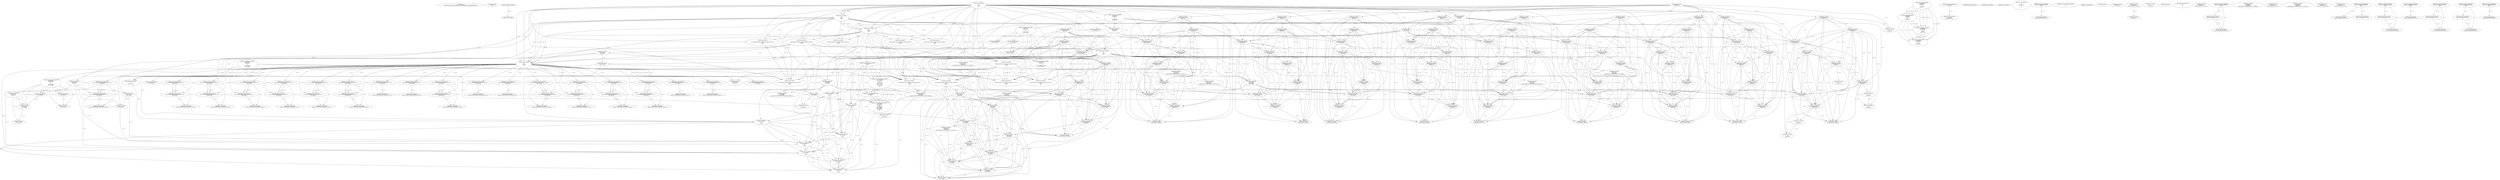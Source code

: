 // Global SCDG with merge call
digraph {
	0 [label="268454688.main
3043d078d341720e36747d96f3c116bc14a0818ad3e1b0abdf40bf84901a3827"]
	1 [label="268454699.Sleep
1000"]
	2 [label="268450908.GetProcessHeap
"]
	3 [label="268465424.VirtualAlloc
0
128
12288
4"]
	4 [label="268465190.RegOpenKeyExW
2147483650
268501000
0
131097
2147417172"]
	5 [label="268465489.wsprintfW
3221762048
268500964
0"]
	3 -> 5 [label="(0-->1)"]
	6 [label="268466183.VirtualAlloc
0
1024
12288
4"]
	3 -> 6 [label="(3-->3)"]
	3 -> 6 [label="(4-->4)"]
	7 [label="268466202.VirtualAlloc
0
3596
12288
4"]
	3 -> 7 [label="(3-->3)"]
	6 -> 7 [label="(3-->3)"]
	3 -> 7 [label="(4-->4)"]
	6 -> 7 [label="(4-->4)"]
	8 [label="268466212.GetWindowsDirectoryW
3221770240
256"]
	7 -> 8 [label="(0-->1)"]
	9 [label="268466270.GetVolumeInformationW
3221770240
3221770752
256
3221771776
3221771784
3221771780
3221771264
256"]
	7 -> 9 [label="(0-->1)"]
	8 -> 9 [label="(1-->1)"]
	8 -> 9 [label="(2-->3)"]
	8 -> 9 [label="(2-->8)"]
	10 [label="268465190.RegOpenKeyExW
2147483650
268501632
0
131097
2147417172"]
	4 -> 10 [label="(1-->1)"]
	4 -> 10 [label="(4-->4)"]
	4 -> 10 [label="(5-->5)"]
	11 [label="268466376.wsprintfW
3221766144
268501204
0"]
	6 -> 11 [label="(0-->1)"]
	12 [label="268466397.lstrcatW
3221766144
3221771788"]
	6 -> 12 [label="(0-->1)"]
	11 -> 12 [label="(1-->1)"]
	13 [label="268466409.GetModuleHandleW
268501752"]
	14 [label="268466416.GetProcAddress
270536744
RtlComputeCrc32"]
	13 -> 14 [label="(0-->1)"]
	15 [label="268466432.lstrlenW
3221766144"]
	6 -> 15 [label="(0-->1)"]
	11 -> 15 [label="(1-->1)"]
	12 -> 15 [label="(1-->1)"]
	16 [label="268466449.RtlComputeCrc32
"]
	17 [label="268466481.VirtualFree
3221770240
0
32768"]
	7 -> 17 [label="(0-->1)"]
	8 -> 17 [label="(1-->1)"]
	9 -> 17 [label="(1-->1)"]
	18 [label="268464882.lstrlenW
3221762048"]
	3 -> 18 [label="(0-->1)"]
	5 -> 18 [label="(1-->1)"]
	19 [label="268464893.lstrlenW
268497860"]
	20 [label="268453932.VirtualAlloc
0
retval_lstrlenW_32890_32_retval_lstrlenW_32893_32
12288
64"]
	3 -> 20 [label="(3-->3)"]
	6 -> 20 [label="(3-->3)"]
	7 -> 20 [label="(3-->3)"]
	21 [label="268453967.lstrcpyW
3221774336
268497976"]
	20 -> 21 [label="(0-->1)"]
	22 [label="268453974.lstrlenW
3221774336"]
	20 -> 22 [label="(0-->1)"]
	21 -> 22 [label="(1-->1)"]
	23 [label="268464425.lstrcatW
retval_lstrlenW_32918_32
268497860"]
	19 -> 23 [label="(1-->2)"]
	24 [label="268464433.lstrcatW
retval_lstrlenW_32918_32
268500944"]
	23 -> 24 [label="(1-->1)"]
	25 [label="268464439.lstrcatW
retval_lstrlenW_32918_32
3221762048"]
	23 -> 25 [label="(1-->1)"]
	24 -> 25 [label="(1-->1)"]
	3 -> 25 [label="(0-->2)"]
	5 -> 25 [label="(1-->2)"]
	18 -> 25 [label="(1-->2)"]
	26 [label="268464447.lstrcatW
retval_lstrlenW_32918_32
268500948"]
	23 -> 26 [label="(1-->1)"]
	24 -> 26 [label="(1-->1)"]
	25 -> 26 [label="(1-->1)"]
	27 [label="268464636.VirtualAlloc
0
66
12288
64"]
	3 -> 27 [label="(3-->3)"]
	6 -> 27 [label="(3-->3)"]
	7 -> 27 [label="(3-->3)"]
	20 -> 27 [label="(3-->3)"]
	20 -> 27 [label="(4-->4)"]
	28 [label="268464662.wsprintfW
3221778432
268500952
unconstrained_ret_RtlComputeCrc32_32877_32"]
	27 -> 28 [label="(0-->1)"]
	29 [label="268464692.lstrcatW
retval_lstrlenW_32918_32
268497764"]
	23 -> 29 [label="(1-->1)"]
	24 -> 29 [label="(1-->1)"]
	25 -> 29 [label="(1-->1)"]
	26 -> 29 [label="(1-->1)"]
	30 [label="268464700.lstrcatW
retval_lstrlenW_32918_32
268500944"]
	23 -> 30 [label="(1-->1)"]
	24 -> 30 [label="(1-->1)"]
	25 -> 30 [label="(1-->1)"]
	26 -> 30 [label="(1-->1)"]
	29 -> 30 [label="(1-->1)"]
	24 -> 30 [label="(2-->2)"]
	31 [label="268464706.lstrcatW
retval_lstrlenW_32918_32
3221778432"]
	23 -> 31 [label="(1-->1)"]
	24 -> 31 [label="(1-->1)"]
	25 -> 31 [label="(1-->1)"]
	26 -> 31 [label="(1-->1)"]
	29 -> 31 [label="(1-->1)"]
	30 -> 31 [label="(1-->1)"]
	27 -> 31 [label="(0-->2)"]
	28 -> 31 [label="(1-->2)"]
	32 [label="268464714.lstrcatW
retval_lstrlenW_32918_32
268500948"]
	23 -> 32 [label="(1-->1)"]
	24 -> 32 [label="(1-->1)"]
	25 -> 32 [label="(1-->1)"]
	26 -> 32 [label="(1-->1)"]
	29 -> 32 [label="(1-->1)"]
	30 -> 32 [label="(1-->1)"]
	31 -> 32 [label="(1-->1)"]
	26 -> 32 [label="(2-->2)"]
	33 [label="268464726.VirtualFree
3221778432
0
32768"]
	27 -> 33 [label="(0-->1)"]
	28 -> 33 [label="(1-->1)"]
	31 -> 33 [label="(2-->1)"]
	17 -> 33 [label="(3-->3)"]
	34 [label="268464767.lstrlenW
retval_lstrlenW_32918_32"]
	23 -> 34 [label="(1-->1)"]
	24 -> 34 [label="(1-->1)"]
	25 -> 34 [label="(1-->1)"]
	26 -> 34 [label="(1-->1)"]
	29 -> 34 [label="(1-->1)"]
	30 -> 34 [label="(1-->1)"]
	31 -> 34 [label="(1-->1)"]
	32 -> 34 [label="(1-->1)"]
	35 [label="268453998.CreateMutexW
0
0
3221774336"]
	20 -> 35 [label="(0-->3)"]
	21 -> 35 [label="(1-->3)"]
	22 -> 35 [label="(1-->3)"]
	36 [label="268454010.GetLastError
"]
	37 [label="268454017.GetLastError
"]
	38 [label="268454043.VirtualFree
3221774336
0
32768"]
	20 -> 38 [label="(0-->1)"]
	21 -> 38 [label="(1-->1)"]
	22 -> 38 [label="(1-->1)"]
	35 -> 38 [label="(3-->1)"]
	17 -> 38 [label="(3-->3)"]
	33 -> 38 [label="(3-->3)"]
	39 [label="268467629.VirtualFree
3221762048
0
32768"]
	3 -> 39 [label="(0-->1)"]
	5 -> 39 [label="(1-->1)"]
	18 -> 39 [label="(1-->1)"]
	25 -> 39 [label="(2-->1)"]
	17 -> 39 [label="(3-->3)"]
	33 -> 39 [label="(3-->3)"]
	38 -> 39 [label="(3-->3)"]
	40 [label="268467737.VirtualFree
3221766144
0
32768"]
	6 -> 40 [label="(0-->1)"]
	11 -> 40 [label="(1-->1)"]
	12 -> 40 [label="(1-->1)"]
	15 -> 40 [label="(1-->1)"]
	17 -> 40 [label="(3-->3)"]
	33 -> 40 [label="(3-->3)"]
	38 -> 40 [label="(3-->3)"]
	39 -> 40 [label="(3-->3)"]
	41 [label="268454737.CreateThread
0
0
268447024
0
0
0"]
	42 [label="268454761.WaitForSingleObject
retval_CreateThread_33276_32
5000"]
	43 [label="268454790.CloseHandle
retval_CreateThread_33276_32"]
	42 -> 43 [label="(1-->1)"]
	44 [label="268454450.CreateToolhelp32Snapshot
2
0"]
	45 [label="268454476.VirtualAlloc
0
556
12288
4"]
	3 -> 45 [label="(3-->3)"]
	6 -> 45 [label="(3-->3)"]
	7 -> 45 [label="(3-->3)"]
	20 -> 45 [label="(3-->3)"]
	27 -> 45 [label="(3-->3)"]
	3 -> 45 [label="(4-->4)"]
	6 -> 45 [label="(4-->4)"]
	7 -> 45 [label="(4-->4)"]
	46 [label="268454501.Process32FirstW
retval_CreateToolhelp32Snapshot_33361_32
3221782528"]
	45 -> 46 [label="(0-->2)"]
	47 [label="268454533.lstrcmpiW
"]
	2 -> 47 [label="(0-->0)"]
	48 [label="268454602.Process32NextW
retval_CreateToolhelp32Snapshot_33361_32
3221782528"]
	46 -> 48 [label="(1-->1)"]
	45 -> 48 [label="(0-->2)"]
	46 -> 48 [label="(2-->2)"]
	49 [label="268454627.VirtualFree
3221782528
0
32768"]
	45 -> 49 [label="(0-->1)"]
	46 -> 49 [label="(2-->1)"]
	48 -> 49 [label="(2-->1)"]
	17 -> 49 [label="(3-->3)"]
	33 -> 49 [label="(3-->3)"]
	38 -> 49 [label="(3-->3)"]
	39 -> 49 [label="(3-->3)"]
	40 -> 49 [label="(3-->3)"]
	50 [label="268454634.CloseHandle
retval_CreateToolhelp32Snapshot_33361_32"]
	46 -> 50 [label="(1-->1)"]
	48 -> 50 [label="(1-->1)"]
	51 [label="268465190.RegOpenKeyExW
2147483650
268501000
0
131097
2147417052"]
	4 -> 51 [label="(1-->1)"]
	10 -> 51 [label="(1-->1)"]
	4 -> 51 [label="(2-->2)"]
	4 -> 51 [label="(4-->4)"]
	10 -> 51 [label="(4-->4)"]
	52 [label="268465223.RegQueryValueExW
2147417376
268500984
0
0
3221786624
2147417068"]
	53 [label="268465254.GetLastError
"]
	54 [label="268465263.RegCloseKey
2147417376"]
	52 -> 54 [label="(1-->1)"]
	55 [label="268465489.wsprintfW
3221786624
268500964
0"]
	52 -> 55 [label="(5-->1)"]
	5 -> 55 [label="(2-->2)"]
	56 [label="268466212.GetWindowsDirectoryW
3221794816
256"]
	8 -> 56 [label="(2-->2)"]
	9 -> 56 [label="(3-->2)"]
	9 -> 56 [label="(8-->2)"]
	57 [label="268466270.GetVolumeInformationW
3221794816
3221795328
256
3221796352
3221796360
3221796356
3221795840
256"]
	56 -> 57 [label="(1-->1)"]
	8 -> 57 [label="(2-->3)"]
	9 -> 57 [label="(3-->3)"]
	9 -> 57 [label="(8-->3)"]
	56 -> 57 [label="(2-->3)"]
	8 -> 57 [label="(2-->8)"]
	9 -> 57 [label="(3-->8)"]
	9 -> 57 [label="(8-->8)"]
	56 -> 57 [label="(2-->8)"]
	58 [label="268465190.RegOpenKeyExW
2147483650
268501632
0
131097
2147417052"]
	4 -> 58 [label="(1-->1)"]
	10 -> 58 [label="(1-->1)"]
	51 -> 58 [label="(1-->1)"]
	10 -> 58 [label="(2-->2)"]
	4 -> 58 [label="(4-->4)"]
	10 -> 58 [label="(4-->4)"]
	51 -> 58 [label="(4-->4)"]
	51 -> 58 [label="(5-->5)"]
	59 [label="268465223.RegQueryValueExW
3221796364
268501592
0
0
3221796364
2147417068"]
	52 -> 59 [label="(6-->6)"]
	60 [label="268465263.RegCloseKey
3221796364"]
	59 -> 60 [label="(1-->1)"]
	59 -> 60 [label="(5-->1)"]
	61 [label="268466376.wsprintfW
3221790720
268501204
0"]
	11 -> 61 [label="(2-->2)"]
	62 [label="268466397.lstrcatW
3221790720
3221796364"]
	61 -> 62 [label="(1-->1)"]
	59 -> 62 [label="(1-->2)"]
	59 -> 62 [label="(5-->2)"]
	60 -> 62 [label="(1-->2)"]
	63 [label="268466432.lstrlenW
3221790720"]
	61 -> 63 [label="(1-->1)"]
	62 -> 63 [label="(1-->1)"]
	64 [label="268466481.VirtualFree
3221794816
0
32768"]
	56 -> 64 [label="(1-->1)"]
	57 -> 64 [label="(1-->1)"]
	17 -> 64 [label="(3-->3)"]
	33 -> 64 [label="(3-->3)"]
	38 -> 64 [label="(3-->3)"]
	39 -> 64 [label="(3-->3)"]
	40 -> 64 [label="(3-->3)"]
	49 -> 64 [label="(3-->3)"]
	65 [label="268464882.lstrlenW
3221786624"]
	52 -> 65 [label="(5-->1)"]
	55 -> 65 [label="(1-->1)"]
	66 [label="268452641.VirtualAlloc
0
retval_lstrlenW_40036_32_retval_lstrlenW_40040_32
12288
64"]
	3 -> 66 [label="(3-->3)"]
	6 -> 66 [label="(3-->3)"]
	7 -> 66 [label="(3-->3)"]
	20 -> 66 [label="(3-->3)"]
	27 -> 66 [label="(3-->3)"]
	45 -> 66 [label="(3-->3)"]
	20 -> 66 [label="(4-->4)"]
	27 -> 66 [label="(4-->4)"]
	67 [label="268464425.lstrcatW
0
268497860"]
	19 -> 67 [label="(1-->2)"]
	23 -> 67 [label="(2-->2)"]
	68 [label="268464433.lstrcatW
0
268500944"]
	24 -> 68 [label="(2-->2)"]
	30 -> 68 [label="(2-->2)"]
	69 [label="268464439.lstrcatW
0
3221786624"]
	52 -> 69 [label="(5-->2)"]
	55 -> 69 [label="(1-->2)"]
	65 -> 69 [label="(1-->2)"]
	70 [label="268464447.lstrcatW
0
268500948"]
	26 -> 70 [label="(2-->2)"]
	32 -> 70 [label="(2-->2)"]
	71 [label="268464679.wsprintfW
3221803008
268500964
retval_lstrlenW_40036_32_retval_lstrlenW_40040_32"]
	5 -> 71 [label="(2-->2)"]
	55 -> 71 [label="(2-->2)"]
	66 -> 71 [label="(2-->3)"]
	72 [label="268464692.lstrcatW
0
268497764"]
	29 -> 72 [label="(2-->2)"]
	73 [label="268464700.lstrcatW
0
268500944"]
	24 -> 73 [label="(2-->2)"]
	30 -> 73 [label="(2-->2)"]
	68 -> 73 [label="(2-->2)"]
	74 [label="268464706.lstrcatW
0
3221803008"]
	71 -> 74 [label="(1-->2)"]
	75 [label="268464714.lstrcatW
0
268500948"]
	26 -> 75 [label="(2-->2)"]
	32 -> 75 [label="(2-->2)"]
	70 -> 75 [label="(2-->2)"]
	76 [label="268464726.VirtualFree
3221803008
0
32768"]
	71 -> 76 [label="(1-->1)"]
	74 -> 76 [label="(2-->1)"]
	17 -> 76 [label="(3-->3)"]
	33 -> 76 [label="(3-->3)"]
	38 -> 76 [label="(3-->3)"]
	39 -> 76 [label="(3-->3)"]
	40 -> 76 [label="(3-->3)"]
	49 -> 76 [label="(3-->3)"]
	64 -> 76 [label="(3-->3)"]
	77 [label="268464767.lstrlenW
0"]
	78 [label="268452707.lstrlenW
268497912"]
	79 [label="268452834.lstrcpyW
268510272
retval_lstrlenW_42158_32"]
	80 [label="268452841.lstrlenW
268510272"]
	79 -> 80 [label="(1-->1)"]
	81 [label="268465223.RegQueryValueExW
2147417376
268500984
0
0
3221762048
2147417188"]
	3 -> 81 [label="(0-->5)"]
	82 [label="268465239.RegCloseKey
2147417376"]
	81 -> 82 [label="(1-->1)"]
	83 [label="268465489.wsprintfW
3221762048
268501104
0"]
	3 -> 83 [label="(0-->1)"]
	81 -> 83 [label="(5-->1)"]
	84 [label="268453932.VirtualAlloc
0
retval_lstrlenW_32828_32_retval_lstrlenW_32830_32
12288
64"]
	3 -> 84 [label="(3-->3)"]
	6 -> 84 [label="(3-->3)"]
	7 -> 84 [label="(3-->3)"]
	85 [label="268453967.lstrcpyW
0
268497976"]
	86 [label="268453974.lstrlenW
0"]
	87 [label="268464425.lstrcatW
retval_lstrlenW_32850_32
268497860"]
	19 -> 87 [label="(1-->2)"]
	88 [label="268464433.lstrcatW
retval_lstrlenW_32850_32
268500944"]
	87 -> 88 [label="(1-->1)"]
	89 [label="268464439.lstrcatW
retval_lstrlenW_32850_32
3221762048"]
	87 -> 89 [label="(1-->1)"]
	88 -> 89 [label="(1-->1)"]
	3 -> 89 [label="(0-->2)"]
	18 -> 89 [label="(1-->2)"]
	81 -> 89 [label="(5-->2)"]
	83 -> 89 [label="(1-->2)"]
	90 [label="268464447.lstrcatW
retval_lstrlenW_32850_32
268500948"]
	87 -> 90 [label="(1-->1)"]
	88 -> 90 [label="(1-->1)"]
	89 -> 90 [label="(1-->1)"]
	91 [label="268464662.wsprintfW
3221778432
268500952
unconstrained_ret_RtlComputeCrc32_32812_32"]
	27 -> 91 [label="(0-->1)"]
	92 [label="268464692.lstrcatW
retval_lstrlenW_32850_32
268497764"]
	87 -> 92 [label="(1-->1)"]
	88 -> 92 [label="(1-->1)"]
	89 -> 92 [label="(1-->1)"]
	90 -> 92 [label="(1-->1)"]
	93 [label="268464700.lstrcatW
retval_lstrlenW_32850_32
268500944"]
	87 -> 93 [label="(1-->1)"]
	88 -> 93 [label="(1-->1)"]
	89 -> 93 [label="(1-->1)"]
	90 -> 93 [label="(1-->1)"]
	92 -> 93 [label="(1-->1)"]
	88 -> 93 [label="(2-->2)"]
	94 [label="268464706.lstrcatW
retval_lstrlenW_32850_32
3221778432"]
	87 -> 94 [label="(1-->1)"]
	88 -> 94 [label="(1-->1)"]
	89 -> 94 [label="(1-->1)"]
	90 -> 94 [label="(1-->1)"]
	92 -> 94 [label="(1-->1)"]
	93 -> 94 [label="(1-->1)"]
	27 -> 94 [label="(0-->2)"]
	91 -> 94 [label="(1-->2)"]
	95 [label="268464714.lstrcatW
retval_lstrlenW_32850_32
268500948"]
	87 -> 95 [label="(1-->1)"]
	88 -> 95 [label="(1-->1)"]
	89 -> 95 [label="(1-->1)"]
	90 -> 95 [label="(1-->1)"]
	92 -> 95 [label="(1-->1)"]
	93 -> 95 [label="(1-->1)"]
	94 -> 95 [label="(1-->1)"]
	90 -> 95 [label="(2-->2)"]
	96 [label="268464767.lstrlenW
retval_lstrlenW_32850_32"]
	87 -> 96 [label="(1-->1)"]
	88 -> 96 [label="(1-->1)"]
	89 -> 96 [label="(1-->1)"]
	90 -> 96 [label="(1-->1)"]
	92 -> 96 [label="(1-->1)"]
	93 -> 96 [label="(1-->1)"]
	94 -> 96 [label="(1-->1)"]
	95 -> 96 [label="(1-->1)"]
	97 [label="268453998.CreateMutexW
0
0
0"]
	98 [label="268454501.Process32FirstW
retval_CreateToolhelp32Snapshot_33795_32
3221782528"]
	45 -> 98 [label="(0-->2)"]
	99 [label="268454602.Process32NextW
retval_CreateToolhelp32Snapshot_33795_32
3221782528"]
	98 -> 99 [label="(1-->1)"]
	45 -> 99 [label="(0-->2)"]
	98 -> 99 [label="(2-->2)"]
	100 [label="268454634.CloseHandle
retval_CreateToolhelp32Snapshot_33795_32"]
	98 -> 100 [label="(1-->1)"]
	99 -> 100 [label="(1-->1)"]
	101 [label="268452641.VirtualAlloc
0
retval_lstrlenW_42689_32_retval_lstrlenW_42688_32
12288
64"]
	3 -> 101 [label="(3-->3)"]
	6 -> 101 [label="(3-->3)"]
	7 -> 101 [label="(3-->3)"]
	27 -> 101 [label="(3-->3)"]
	45 -> 101 [label="(3-->3)"]
	84 -> 101 [label="(3-->3)"]
	27 -> 101 [label="(4-->4)"]
	84 -> 101 [label="(4-->4)"]
	102 [label="268464425.lstrcatW
3221798912
268497860"]
	101 -> 102 [label="(0-->1)"]
	19 -> 102 [label="(1-->2)"]
	87 -> 102 [label="(2-->2)"]
	103 [label="268464433.lstrcatW
3221798912
268500944"]
	101 -> 103 [label="(0-->1)"]
	102 -> 103 [label="(1-->1)"]
	88 -> 103 [label="(2-->2)"]
	93 -> 103 [label="(2-->2)"]
	104 [label="268464439.lstrcatW
3221798912
3221786624"]
	101 -> 104 [label="(0-->1)"]
	102 -> 104 [label="(1-->1)"]
	103 -> 104 [label="(1-->1)"]
	55 -> 104 [label="(1-->2)"]
	65 -> 104 [label="(1-->2)"]
	105 [label="268464447.lstrcatW
3221798912
268500948"]
	101 -> 105 [label="(0-->1)"]
	102 -> 105 [label="(1-->1)"]
	103 -> 105 [label="(1-->1)"]
	104 -> 105 [label="(1-->1)"]
	90 -> 105 [label="(2-->2)"]
	95 -> 105 [label="(2-->2)"]
	106 [label="268464662.wsprintfW
3221803008
268500952
unconstrained_ret_RtlComputeCrc32_42675_32"]
	91 -> 106 [label="(2-->2)"]
	107 [label="268464692.lstrcatW
3221798912
268497764"]
	101 -> 107 [label="(0-->1)"]
	102 -> 107 [label="(1-->1)"]
	103 -> 107 [label="(1-->1)"]
	104 -> 107 [label="(1-->1)"]
	105 -> 107 [label="(1-->1)"]
	92 -> 107 [label="(2-->2)"]
	108 [label="268464700.lstrcatW
3221798912
268500944"]
	101 -> 108 [label="(0-->1)"]
	102 -> 108 [label="(1-->1)"]
	103 -> 108 [label="(1-->1)"]
	104 -> 108 [label="(1-->1)"]
	105 -> 108 [label="(1-->1)"]
	107 -> 108 [label="(1-->1)"]
	88 -> 108 [label="(2-->2)"]
	93 -> 108 [label="(2-->2)"]
	103 -> 108 [label="(2-->2)"]
	109 [label="268464706.lstrcatW
3221798912
3221803008"]
	101 -> 109 [label="(0-->1)"]
	102 -> 109 [label="(1-->1)"]
	103 -> 109 [label="(1-->1)"]
	104 -> 109 [label="(1-->1)"]
	105 -> 109 [label="(1-->1)"]
	107 -> 109 [label="(1-->1)"]
	108 -> 109 [label="(1-->1)"]
	106 -> 109 [label="(1-->2)"]
	110 [label="268464714.lstrcatW
3221798912
268500948"]
	101 -> 110 [label="(0-->1)"]
	102 -> 110 [label="(1-->1)"]
	103 -> 110 [label="(1-->1)"]
	104 -> 110 [label="(1-->1)"]
	105 -> 110 [label="(1-->1)"]
	107 -> 110 [label="(1-->1)"]
	108 -> 110 [label="(1-->1)"]
	109 -> 110 [label="(1-->1)"]
	90 -> 110 [label="(2-->2)"]
	95 -> 110 [label="(2-->2)"]
	105 -> 110 [label="(2-->2)"]
	111 [label="268464767.lstrlenW
3221798912"]
	101 -> 111 [label="(0-->1)"]
	102 -> 111 [label="(1-->1)"]
	103 -> 111 [label="(1-->1)"]
	104 -> 111 [label="(1-->1)"]
	105 -> 111 [label="(1-->1)"]
	107 -> 111 [label="(1-->1)"]
	108 -> 111 [label="(1-->1)"]
	109 -> 111 [label="(1-->1)"]
	110 -> 111 [label="(1-->1)"]
	112 [label="268452834.lstrcpyW
268510272
retval_lstrlenW_45275_32"]
	113 [label="268464425.lstrcatW
retval_lstrlenW_32844_32
268497860"]
	19 -> 113 [label="(1-->2)"]
	114 [label="268464433.lstrcatW
retval_lstrlenW_32844_32
268500944"]
	113 -> 114 [label="(1-->1)"]
	115 [label="268464439.lstrcatW
retval_lstrlenW_32844_32
3221762048"]
	113 -> 115 [label="(1-->1)"]
	114 -> 115 [label="(1-->1)"]
	3 -> 115 [label="(0-->2)"]
	18 -> 115 [label="(1-->2)"]
	81 -> 115 [label="(5-->2)"]
	83 -> 115 [label="(1-->2)"]
	116 [label="268464447.lstrcatW
retval_lstrlenW_32844_32
268500948"]
	113 -> 116 [label="(1-->1)"]
	114 -> 116 [label="(1-->1)"]
	115 -> 116 [label="(1-->1)"]
	117 [label="268464679.wsprintfW
3221778432
268500964
3221774336"]
	27 -> 117 [label="(0-->1)"]
	21 -> 117 [label="(1-->3)"]
	22 -> 117 [label="(1-->3)"]
	84 -> 117 [label="(0-->3)"]
	118 [label="268464692.lstrcatW
retval_lstrlenW_32844_32
268497764"]
	113 -> 118 [label="(1-->1)"]
	114 -> 118 [label="(1-->1)"]
	115 -> 118 [label="(1-->1)"]
	116 -> 118 [label="(1-->1)"]
	119 [label="268464700.lstrcatW
retval_lstrlenW_32844_32
268500944"]
	113 -> 119 [label="(1-->1)"]
	114 -> 119 [label="(1-->1)"]
	115 -> 119 [label="(1-->1)"]
	116 -> 119 [label="(1-->1)"]
	118 -> 119 [label="(1-->1)"]
	114 -> 119 [label="(2-->2)"]
	120 [label="268464706.lstrcatW
retval_lstrlenW_32844_32
3221778432"]
	113 -> 120 [label="(1-->1)"]
	114 -> 120 [label="(1-->1)"]
	115 -> 120 [label="(1-->1)"]
	116 -> 120 [label="(1-->1)"]
	118 -> 120 [label="(1-->1)"]
	119 -> 120 [label="(1-->1)"]
	27 -> 120 [label="(0-->2)"]
	117 -> 120 [label="(1-->2)"]
	121 [label="268464714.lstrcatW
retval_lstrlenW_32844_32
268500948"]
	113 -> 121 [label="(1-->1)"]
	114 -> 121 [label="(1-->1)"]
	115 -> 121 [label="(1-->1)"]
	116 -> 121 [label="(1-->1)"]
	118 -> 121 [label="(1-->1)"]
	119 -> 121 [label="(1-->1)"]
	120 -> 121 [label="(1-->1)"]
	116 -> 121 [label="(2-->2)"]
	122 [label="268464767.lstrlenW
retval_lstrlenW_32844_32"]
	113 -> 122 [label="(1-->1)"]
	114 -> 122 [label="(1-->1)"]
	115 -> 122 [label="(1-->1)"]
	116 -> 122 [label="(1-->1)"]
	118 -> 122 [label="(1-->1)"]
	119 -> 122 [label="(1-->1)"]
	120 -> 122 [label="(1-->1)"]
	121 -> 122 [label="(1-->1)"]
	123 [label="268454761.WaitForSingleObject
retval_CreateThread_33041_32
5000"]
	124 [label="268454780.TerminateThread
retval_CreateThread_33041_32
0"]
	123 -> 124 [label="(1-->1)"]
	125 [label="268454790.CloseHandle
retval_CreateThread_33041_32"]
	123 -> 125 [label="(1-->1)"]
	124 -> 125 [label="(1-->1)"]
	126 [label="268454602.Process32NextW
retval_CreateToolhelp32Snapshot_33197_32
3221782528"]
	45 -> 126 [label="(0-->2)"]
	127 [label="268454634.CloseHandle
retval_CreateToolhelp32Snapshot_33197_32"]
	126 -> 127 [label="(1-->1)"]
	128 [label="268465489.wsprintfW
3221786624
268501104
0"]
	52 -> 128 [label="(5-->1)"]
	83 -> 128 [label="(2-->2)"]
	129 [label="268452641.VirtualAlloc
0
retval_lstrlenW_41513_32_retval_lstrlenW_41511_32
12288
64"]
	3 -> 129 [label="(3-->3)"]
	6 -> 129 [label="(3-->3)"]
	7 -> 129 [label="(3-->3)"]
	27 -> 129 [label="(3-->3)"]
	45 -> 129 [label="(3-->3)"]
	84 -> 129 [label="(3-->3)"]
	27 -> 129 [label="(4-->4)"]
	84 -> 129 [label="(4-->4)"]
	130 [label="268464662.wsprintfW
3221803008
268500952
unconstrained_ret_RtlComputeCrc32_39606_32"]
	131 [label="268452834.lstrcpyW
268510272
retval_lstrlenW_43221_32"]
	132 [label="268454501.Process32FirstW
retval_CreateToolhelp32Snapshot_33142_32
3221782528"]
	45 -> 132 [label="(0-->2)"]
	133 [label="268454602.Process32NextW
retval_CreateToolhelp32Snapshot_33142_32
3221782528"]
	132 -> 133 [label="(1-->1)"]
	45 -> 133 [label="(0-->2)"]
	132 -> 133 [label="(2-->2)"]
	134 [label="268454634.CloseHandle
retval_CreateToolhelp32Snapshot_33142_32"]
	132 -> 134 [label="(1-->1)"]
	133 -> 134 [label="(1-->1)"]
	135 [label="268452641.VirtualAlloc
0
retval_lstrlenW_40230_32_retval_lstrlenW_40229_32
12288
64"]
	3 -> 135 [label="(3-->3)"]
	6 -> 135 [label="(3-->3)"]
	7 -> 135 [label="(3-->3)"]
	27 -> 135 [label="(3-->3)"]
	45 -> 135 [label="(3-->3)"]
	84 -> 135 [label="(3-->3)"]
	27 -> 135 [label="(4-->4)"]
	84 -> 135 [label="(4-->4)"]
	136 [label="268464662.wsprintfW
3221803008
268500952
unconstrained_ret_RtlComputeCrc32_40224_32"]
	137 [label="268452834.lstrcpyW
268510272
retval_lstrlenW_44908_32"]
	138 [label="268465223.RegQueryValueExW
3221771788
268501592
0
0
3221771788
2147417188"]
	81 -> 138 [label="(6-->6)"]
	139 [label="268465263.RegCloseKey
3221771788"]
	138 -> 139 [label="(1-->1)"]
	138 -> 139 [label="(5-->1)"]
	140 [label="268453932.VirtualAlloc
0
retval_lstrlenW_32835_32_retval_lstrlenW_32837_32
12288
64"]
	3 -> 140 [label="(3-->3)"]
	6 -> 140 [label="(3-->3)"]
	7 -> 140 [label="(3-->3)"]
	141 [label="268464425.lstrcatW
retval_lstrlenW_32879_32
268497860"]
	19 -> 141 [label="(1-->2)"]
	142 [label="268464433.lstrcatW
retval_lstrlenW_32879_32
268500944"]
	141 -> 142 [label="(1-->1)"]
	143 [label="268464439.lstrcatW
retval_lstrlenW_32879_32
3221762048"]
	141 -> 143 [label="(1-->1)"]
	142 -> 143 [label="(1-->1)"]
	3 -> 143 [label="(0-->2)"]
	18 -> 143 [label="(1-->2)"]
	81 -> 143 [label="(5-->2)"]
	83 -> 143 [label="(1-->2)"]
	144 [label="268464447.lstrcatW
retval_lstrlenW_32879_32
268500948"]
	141 -> 144 [label="(1-->1)"]
	142 -> 144 [label="(1-->1)"]
	143 -> 144 [label="(1-->1)"]
	145 [label="268464662.wsprintfW
3221778432
268500952
unconstrained_ret_RtlComputeCrc32_32823_32"]
	27 -> 145 [label="(0-->1)"]
	146 [label="268464692.lstrcatW
retval_lstrlenW_32879_32
268497764"]
	141 -> 146 [label="(1-->1)"]
	142 -> 146 [label="(1-->1)"]
	143 -> 146 [label="(1-->1)"]
	144 -> 146 [label="(1-->1)"]
	147 [label="268464700.lstrcatW
retval_lstrlenW_32879_32
268500944"]
	141 -> 147 [label="(1-->1)"]
	142 -> 147 [label="(1-->1)"]
	143 -> 147 [label="(1-->1)"]
	144 -> 147 [label="(1-->1)"]
	146 -> 147 [label="(1-->1)"]
	142 -> 147 [label="(2-->2)"]
	148 [label="268464706.lstrcatW
retval_lstrlenW_32879_32
3221778432"]
	141 -> 148 [label="(1-->1)"]
	142 -> 148 [label="(1-->1)"]
	143 -> 148 [label="(1-->1)"]
	144 -> 148 [label="(1-->1)"]
	146 -> 148 [label="(1-->1)"]
	147 -> 148 [label="(1-->1)"]
	27 -> 148 [label="(0-->2)"]
	145 -> 148 [label="(1-->2)"]
	149 [label="268464714.lstrcatW
retval_lstrlenW_32879_32
268500948"]
	141 -> 149 [label="(1-->1)"]
	142 -> 149 [label="(1-->1)"]
	143 -> 149 [label="(1-->1)"]
	144 -> 149 [label="(1-->1)"]
	146 -> 149 [label="(1-->1)"]
	147 -> 149 [label="(1-->1)"]
	148 -> 149 [label="(1-->1)"]
	144 -> 149 [label="(2-->2)"]
	150 [label="268464767.lstrlenW
retval_lstrlenW_32879_32"]
	141 -> 150 [label="(1-->1)"]
	142 -> 150 [label="(1-->1)"]
	143 -> 150 [label="(1-->1)"]
	144 -> 150 [label="(1-->1)"]
	146 -> 150 [label="(1-->1)"]
	147 -> 150 [label="(1-->1)"]
	148 -> 150 [label="(1-->1)"]
	149 -> 150 [label="(1-->1)"]
	151 [label="268454501.Process32FirstW
retval_CreateToolhelp32Snapshot_35260_32
3221782528"]
	45 -> 151 [label="(0-->2)"]
	152 [label="268454602.Process32NextW
retval_CreateToolhelp32Snapshot_35260_32
3221782528"]
	151 -> 152 [label="(1-->1)"]
	45 -> 152 [label="(0-->2)"]
	151 -> 152 [label="(2-->2)"]
	153 [label="268454634.CloseHandle
retval_CreateToolhelp32Snapshot_35260_32"]
	151 -> 153 [label="(1-->1)"]
	152 -> 153 [label="(1-->1)"]
	154 [label="268452641.VirtualAlloc
0
retval_lstrlenW_43982_32_retval_lstrlenW_43981_32
12288
64"]
	3 -> 154 [label="(3-->3)"]
	6 -> 154 [label="(3-->3)"]
	7 -> 154 [label="(3-->3)"]
	27 -> 154 [label="(3-->3)"]
	45 -> 154 [label="(3-->3)"]
	140 -> 154 [label="(3-->3)"]
	27 -> 154 [label="(4-->4)"]
	140 -> 154 [label="(4-->4)"]
	155 [label="268464679.wsprintfW
3221803008
268500964
retval_lstrlenW_43982_32_retval_lstrlenW_43981_32"]
	55 -> 155 [label="(2-->2)"]
	154 -> 155 [label="(2-->3)"]
	156 [label="268452834.lstrcpyW
268510272
retval_lstrlenW_45274_32"]
	157 [label="268465239.RegCloseKey
3221771788"]
	138 -> 157 [label="(1-->1)"]
	138 -> 157 [label="(5-->1)"]
	158 [label="268466320.lstrlenW
3221771788"]
	138 -> 158 [label="(1-->1)"]
	138 -> 158 [label="(5-->1)"]
	157 -> 158 [label="(1-->1)"]
	159 [label="268454602.Process32NextW
retval_CreateToolhelp32Snapshot_33127_32
3221782528"]
	45 -> 159 [label="(0-->2)"]
	160 [label="268454634.CloseHandle
retval_CreateToolhelp32Snapshot_33127_32"]
	159 -> 160 [label="(1-->1)"]
	161 [label="268465239.RegCloseKey
3221796364"]
	59 -> 161 [label="(1-->1)"]
	59 -> 161 [label="(5-->1)"]
	162 [label="268466320.lstrlenW
3221796364"]
	59 -> 162 [label="(1-->1)"]
	59 -> 162 [label="(5-->1)"]
	161 -> 162 [label="(1-->1)"]
	163 [label="268454501.Process32FirstW
retval_CreateToolhelp32Snapshot_33127_32
3221782528"]
	45 -> 163 [label="(0-->2)"]
	164 [label="268464425.lstrcatW
retval_lstrlenW_32851_32
268497860"]
	19 -> 164 [label="(1-->2)"]
	165 [label="268464433.lstrcatW
retval_lstrlenW_32851_32
268500944"]
	164 -> 165 [label="(1-->1)"]
	166 [label="268464439.lstrcatW
retval_lstrlenW_32851_32
3221762048"]
	164 -> 166 [label="(1-->1)"]
	165 -> 166 [label="(1-->1)"]
	3 -> 166 [label="(0-->2)"]
	18 -> 166 [label="(1-->2)"]
	81 -> 166 [label="(5-->2)"]
	83 -> 166 [label="(1-->2)"]
	167 [label="268464447.lstrcatW
retval_lstrlenW_32851_32
268500948"]
	164 -> 167 [label="(1-->1)"]
	165 -> 167 [label="(1-->1)"]
	166 -> 167 [label="(1-->1)"]
	168 [label="268464692.lstrcatW
retval_lstrlenW_32851_32
268497764"]
	164 -> 168 [label="(1-->1)"]
	165 -> 168 [label="(1-->1)"]
	166 -> 168 [label="(1-->1)"]
	167 -> 168 [label="(1-->1)"]
	169 [label="268464700.lstrcatW
retval_lstrlenW_32851_32
268500944"]
	164 -> 169 [label="(1-->1)"]
	165 -> 169 [label="(1-->1)"]
	166 -> 169 [label="(1-->1)"]
	167 -> 169 [label="(1-->1)"]
	168 -> 169 [label="(1-->1)"]
	165 -> 169 [label="(2-->2)"]
	170 [label="268464706.lstrcatW
retval_lstrlenW_32851_32
3221778432"]
	164 -> 170 [label="(1-->1)"]
	165 -> 170 [label="(1-->1)"]
	166 -> 170 [label="(1-->1)"]
	167 -> 170 [label="(1-->1)"]
	168 -> 170 [label="(1-->1)"]
	169 -> 170 [label="(1-->1)"]
	27 -> 170 [label="(0-->2)"]
	117 -> 170 [label="(1-->2)"]
	171 [label="268464714.lstrcatW
retval_lstrlenW_32851_32
268500948"]
	164 -> 171 [label="(1-->1)"]
	165 -> 171 [label="(1-->1)"]
	166 -> 171 [label="(1-->1)"]
	167 -> 171 [label="(1-->1)"]
	168 -> 171 [label="(1-->1)"]
	169 -> 171 [label="(1-->1)"]
	170 -> 171 [label="(1-->1)"]
	167 -> 171 [label="(2-->2)"]
	172 [label="268464767.lstrlenW
retval_lstrlenW_32851_32"]
	164 -> 172 [label="(1-->1)"]
	165 -> 172 [label="(1-->1)"]
	166 -> 172 [label="(1-->1)"]
	167 -> 172 [label="(1-->1)"]
	168 -> 172 [label="(1-->1)"]
	169 -> 172 [label="(1-->1)"]
	170 -> 172 [label="(1-->1)"]
	171 -> 172 [label="(1-->1)"]
	173 [label="268454761.WaitForSingleObject
retval_CreateThread_33000_32
5000"]
	174 [label="268454790.CloseHandle
retval_CreateThread_33000_32"]
	173 -> 174 [label="(1-->1)"]
	175 [label="268454602.Process32NextW
retval_CreateToolhelp32Snapshot_33194_32
3221782528"]
	45 -> 175 [label="(0-->2)"]
	176 [label="268454634.CloseHandle
retval_CreateToolhelp32Snapshot_33194_32"]
	175 -> 176 [label="(1-->1)"]
	177 [label="268464425.lstrcatW
retval_lstrlenW_32916_32
268497860"]
	19 -> 177 [label="(1-->2)"]
	178 [label="268464433.lstrcatW
retval_lstrlenW_32916_32
268500944"]
	177 -> 178 [label="(1-->1)"]
	179 [label="268464439.lstrcatW
retval_lstrlenW_32916_32
3221762048"]
	177 -> 179 [label="(1-->1)"]
	178 -> 179 [label="(1-->1)"]
	3 -> 179 [label="(0-->2)"]
	5 -> 179 [label="(1-->2)"]
	18 -> 179 [label="(1-->2)"]
	180 [label="268464447.lstrcatW
retval_lstrlenW_32916_32
268500948"]
	177 -> 180 [label="(1-->1)"]
	178 -> 180 [label="(1-->1)"]
	179 -> 180 [label="(1-->1)"]
	181 [label="268464692.lstrcatW
retval_lstrlenW_32916_32
268497764"]
	177 -> 181 [label="(1-->1)"]
	178 -> 181 [label="(1-->1)"]
	179 -> 181 [label="(1-->1)"]
	180 -> 181 [label="(1-->1)"]
	182 [label="268464700.lstrcatW
retval_lstrlenW_32916_32
268500944"]
	177 -> 182 [label="(1-->1)"]
	178 -> 182 [label="(1-->1)"]
	179 -> 182 [label="(1-->1)"]
	180 -> 182 [label="(1-->1)"]
	181 -> 182 [label="(1-->1)"]
	178 -> 182 [label="(2-->2)"]
	183 [label="268464706.lstrcatW
retval_lstrlenW_32916_32
3221778432"]
	177 -> 183 [label="(1-->1)"]
	178 -> 183 [label="(1-->1)"]
	179 -> 183 [label="(1-->1)"]
	180 -> 183 [label="(1-->1)"]
	181 -> 183 [label="(1-->1)"]
	182 -> 183 [label="(1-->1)"]
	27 -> 183 [label="(0-->2)"]
	117 -> 183 [label="(1-->2)"]
	184 [label="268464714.lstrcatW
retval_lstrlenW_32916_32
268500948"]
	177 -> 184 [label="(1-->1)"]
	178 -> 184 [label="(1-->1)"]
	179 -> 184 [label="(1-->1)"]
	180 -> 184 [label="(1-->1)"]
	181 -> 184 [label="(1-->1)"]
	182 -> 184 [label="(1-->1)"]
	183 -> 184 [label="(1-->1)"]
	180 -> 184 [label="(2-->2)"]
	185 [label="268464767.lstrlenW
retval_lstrlenW_32916_32"]
	177 -> 185 [label="(1-->1)"]
	178 -> 185 [label="(1-->1)"]
	179 -> 185 [label="(1-->1)"]
	180 -> 185 [label="(1-->1)"]
	181 -> 185 [label="(1-->1)"]
	182 -> 185 [label="(1-->1)"]
	183 -> 185 [label="(1-->1)"]
	184 -> 185 [label="(1-->1)"]
	186 [label="268454761.WaitForSingleObject
retval_CreateThread_33104_32
5000"]
	187 [label="268454780.TerminateThread
retval_CreateThread_33104_32
0"]
	186 -> 187 [label="(1-->1)"]
	188 [label="268454790.CloseHandle
retval_CreateThread_33104_32"]
	186 -> 188 [label="(1-->1)"]
	187 -> 188 [label="(1-->1)"]
	189 [label="268454501.Process32FirstW
retval_CreateToolhelp32Snapshot_33136_32
3221782528"]
	45 -> 189 [label="(0-->2)"]
	190 [label="268454602.Process32NextW
retval_CreateToolhelp32Snapshot_33136_32
3221782528"]
	189 -> 190 [label="(1-->1)"]
	45 -> 190 [label="(0-->2)"]
	189 -> 190 [label="(2-->2)"]
	191 [label="268454634.CloseHandle
retval_CreateToolhelp32Snapshot_33136_32"]
	189 -> 191 [label="(1-->1)"]
	190 -> 191 [label="(1-->1)"]
	192 [label="268453932.VirtualAlloc
0
retval_lstrlenW_32873_32_retval_lstrlenW_32871_32
12288
64"]
	3 -> 192 [label="(3-->3)"]
	6 -> 192 [label="(3-->3)"]
	7 -> 192 [label="(3-->3)"]
	193 [label="268464425.lstrcatW
retval_lstrlenW_32937_32
268497860"]
	19 -> 193 [label="(1-->2)"]
	194 [label="268464433.lstrcatW
retval_lstrlenW_32937_32
268500944"]
	193 -> 194 [label="(1-->1)"]
	195 [label="268464439.lstrcatW
retval_lstrlenW_32937_32
3221762048"]
	193 -> 195 [label="(1-->1)"]
	194 -> 195 [label="(1-->1)"]
	3 -> 195 [label="(0-->2)"]
	5 -> 195 [label="(1-->2)"]
	18 -> 195 [label="(1-->2)"]
	81 -> 195 [label="(5-->2)"]
	196 [label="268464447.lstrcatW
retval_lstrlenW_32937_32
268500948"]
	193 -> 196 [label="(1-->1)"]
	194 -> 196 [label="(1-->1)"]
	195 -> 196 [label="(1-->1)"]
	197 [label="268464662.wsprintfW
3221778432
268500952
unconstrained_ret_RtlComputeCrc32_32854_32"]
	27 -> 197 [label="(0-->1)"]
	198 [label="268464692.lstrcatW
retval_lstrlenW_32937_32
268497764"]
	193 -> 198 [label="(1-->1)"]
	194 -> 198 [label="(1-->1)"]
	195 -> 198 [label="(1-->1)"]
	196 -> 198 [label="(1-->1)"]
	199 [label="268464700.lstrcatW
retval_lstrlenW_32937_32
268500944"]
	193 -> 199 [label="(1-->1)"]
	194 -> 199 [label="(1-->1)"]
	195 -> 199 [label="(1-->1)"]
	196 -> 199 [label="(1-->1)"]
	198 -> 199 [label="(1-->1)"]
	194 -> 199 [label="(2-->2)"]
	200 [label="268464706.lstrcatW
retval_lstrlenW_32937_32
3221778432"]
	193 -> 200 [label="(1-->1)"]
	194 -> 200 [label="(1-->1)"]
	195 -> 200 [label="(1-->1)"]
	196 -> 200 [label="(1-->1)"]
	198 -> 200 [label="(1-->1)"]
	199 -> 200 [label="(1-->1)"]
	27 -> 200 [label="(0-->2)"]
	197 -> 200 [label="(1-->2)"]
	201 [label="268464714.lstrcatW
retval_lstrlenW_32937_32
268500948"]
	193 -> 201 [label="(1-->1)"]
	194 -> 201 [label="(1-->1)"]
	195 -> 201 [label="(1-->1)"]
	196 -> 201 [label="(1-->1)"]
	198 -> 201 [label="(1-->1)"]
	199 -> 201 [label="(1-->1)"]
	200 -> 201 [label="(1-->1)"]
	196 -> 201 [label="(2-->2)"]
	202 [label="268464767.lstrlenW
retval_lstrlenW_32937_32"]
	193 -> 202 [label="(1-->1)"]
	194 -> 202 [label="(1-->1)"]
	195 -> 202 [label="(1-->1)"]
	196 -> 202 [label="(1-->1)"]
	198 -> 202 [label="(1-->1)"]
	199 -> 202 [label="(1-->1)"]
	200 -> 202 [label="(1-->1)"]
	201 -> 202 [label="(1-->1)"]
	203 [label="268454761.WaitForSingleObject
retval_CreateThread_33212_32
5000"]
	204 [label="268454790.CloseHandle
retval_CreateThread_33212_32"]
	203 -> 204 [label="(1-->1)"]
	205 [label="268454501.Process32FirstW
retval_CreateToolhelp32Snapshot_33354_32
3221782528"]
	45 -> 205 [label="(0-->2)"]
	206 [label="268454602.Process32NextW
retval_CreateToolhelp32Snapshot_33354_32
3221782528"]
	205 -> 206 [label="(1-->1)"]
	45 -> 206 [label="(0-->2)"]
	205 -> 206 [label="(2-->2)"]
	207 [label="268454634.CloseHandle
retval_CreateToolhelp32Snapshot_33354_32"]
	205 -> 207 [label="(1-->1)"]
	206 -> 207 [label="(1-->1)"]
	208 [label="268454780.TerminateThread
retval_CreateThread_33000_32
0"]
	173 -> 208 [label="(1-->1)"]
	209 [label="268454501.Process32FirstW
retval_CreateToolhelp32Snapshot_33140_32
3221782528"]
	45 -> 209 [label="(0-->2)"]
	210 [label="268454602.Process32NextW
retval_CreateToolhelp32Snapshot_33140_32
3221782528"]
	209 -> 210 [label="(1-->1)"]
	45 -> 210 [label="(0-->2)"]
	209 -> 210 [label="(2-->2)"]
	211 [label="268454634.CloseHandle
retval_CreateToolhelp32Snapshot_33140_32"]
	209 -> 211 [label="(1-->1)"]
	210 -> 211 [label="(1-->1)"]
	212 [label="268454501.Process32FirstW
retval_CreateToolhelp32Snapshot_33758_32
3221782528"]
	45 -> 212 [label="(0-->2)"]
	213 [label="268454602.Process32NextW
retval_CreateToolhelp32Snapshot_33758_32
3221782528"]
	212 -> 213 [label="(1-->1)"]
	45 -> 213 [label="(0-->2)"]
	212 -> 213 [label="(2-->2)"]
	214 [label="268454634.CloseHandle
retval_CreateToolhelp32Snapshot_33758_32"]
	212 -> 214 [label="(1-->1)"]
	213 -> 214 [label="(1-->1)"]
	215 [label="268453932.VirtualAlloc
0
retval_lstrlenW_32832_32_retval_lstrlenW_32834_32
12288
64"]
	3 -> 215 [label="(3-->3)"]
	6 -> 215 [label="(3-->3)"]
	7 -> 215 [label="(3-->3)"]
	216 [label="268464425.lstrcatW
retval_lstrlenW_32936_32
268497860"]
	19 -> 216 [label="(1-->2)"]
	217 [label="268464433.lstrcatW
retval_lstrlenW_32936_32
268500944"]
	216 -> 217 [label="(1-->1)"]
	218 [label="268464439.lstrcatW
retval_lstrlenW_32936_32
3221762048"]
	216 -> 218 [label="(1-->1)"]
	217 -> 218 [label="(1-->1)"]
	3 -> 218 [label="(0-->2)"]
	5 -> 218 [label="(1-->2)"]
	18 -> 218 [label="(1-->2)"]
	219 [label="268464447.lstrcatW
retval_lstrlenW_32936_32
268500948"]
	216 -> 219 [label="(1-->1)"]
	217 -> 219 [label="(1-->1)"]
	218 -> 219 [label="(1-->1)"]
	220 [label="268464692.lstrcatW
retval_lstrlenW_32936_32
268497764"]
	216 -> 220 [label="(1-->1)"]
	217 -> 220 [label="(1-->1)"]
	218 -> 220 [label="(1-->1)"]
	219 -> 220 [label="(1-->1)"]
	221 [label="268464700.lstrcatW
retval_lstrlenW_32936_32
268500944"]
	216 -> 221 [label="(1-->1)"]
	217 -> 221 [label="(1-->1)"]
	218 -> 221 [label="(1-->1)"]
	219 -> 221 [label="(1-->1)"]
	220 -> 221 [label="(1-->1)"]
	217 -> 221 [label="(2-->2)"]
	222 [label="268464706.lstrcatW
retval_lstrlenW_32936_32
3221778432"]
	216 -> 222 [label="(1-->1)"]
	217 -> 222 [label="(1-->1)"]
	218 -> 222 [label="(1-->1)"]
	219 -> 222 [label="(1-->1)"]
	220 -> 222 [label="(1-->1)"]
	221 -> 222 [label="(1-->1)"]
	27 -> 222 [label="(0-->2)"]
	117 -> 222 [label="(1-->2)"]
	223 [label="268464714.lstrcatW
retval_lstrlenW_32936_32
268500948"]
	216 -> 223 [label="(1-->1)"]
	217 -> 223 [label="(1-->1)"]
	218 -> 223 [label="(1-->1)"]
	219 -> 223 [label="(1-->1)"]
	220 -> 223 [label="(1-->1)"]
	221 -> 223 [label="(1-->1)"]
	222 -> 223 [label="(1-->1)"]
	219 -> 223 [label="(2-->2)"]
	224 [label="268464767.lstrlenW
retval_lstrlenW_32936_32"]
	216 -> 224 [label="(1-->1)"]
	217 -> 224 [label="(1-->1)"]
	218 -> 224 [label="(1-->1)"]
	219 -> 224 [label="(1-->1)"]
	220 -> 224 [label="(1-->1)"]
	221 -> 224 [label="(1-->1)"]
	222 -> 224 [label="(1-->1)"]
	223 -> 224 [label="(1-->1)"]
	225 [label="268454501.Process32FirstW
retval_CreateToolhelp32Snapshot_33640_32
3221782528"]
	45 -> 225 [label="(0-->2)"]
	226 [label="268454602.Process32NextW
retval_CreateToolhelp32Snapshot_33640_32
3221782528"]
	225 -> 226 [label="(1-->1)"]
	45 -> 226 [label="(0-->2)"]
	225 -> 226 [label="(2-->2)"]
	227 [label="268454634.CloseHandle
retval_CreateToolhelp32Snapshot_33640_32"]
	225 -> 227 [label="(1-->1)"]
	226 -> 227 [label="(1-->1)"]
	228 [label="268465223.RegQueryValueExW
3221771788
268501728
0
0
retval_lstrlenW_32789_32
2147417188"]
	138 -> 228 [label="(1-->1)"]
	138 -> 228 [label="(5-->1)"]
	157 -> 228 [label="(1-->1)"]
	158 -> 228 [label="(1-->1)"]
	138 -> 228 [label="(6-->6)"]
	229 [label="268453932.VirtualAlloc
0
retval_lstrlenW_32943_32_retval_lstrlenW_32939_32
12288
64"]
	3 -> 229 [label="(3-->3)"]
	6 -> 229 [label="(3-->3)"]
	7 -> 229 [label="(3-->3)"]
	230 [label="268464425.lstrcatW
retval_lstrlenW_33011_32
268497860"]
	19 -> 230 [label="(1-->2)"]
	231 [label="268464433.lstrcatW
retval_lstrlenW_33011_32
268500944"]
	230 -> 231 [label="(1-->1)"]
	232 [label="268464439.lstrcatW
retval_lstrlenW_33011_32
3221762048"]
	230 -> 232 [label="(1-->1)"]
	231 -> 232 [label="(1-->1)"]
	3 -> 232 [label="(0-->2)"]
	5 -> 232 [label="(1-->2)"]
	18 -> 232 [label="(1-->2)"]
	233 [label="268464447.lstrcatW
retval_lstrlenW_33011_32
268500948"]
	230 -> 233 [label="(1-->1)"]
	231 -> 233 [label="(1-->1)"]
	232 -> 233 [label="(1-->1)"]
	234 [label="268464662.wsprintfW
3221778432
268500952
unconstrained_ret_RtlComputeCrc32_32906_32"]
	27 -> 234 [label="(0-->1)"]
	235 [label="268464692.lstrcatW
retval_lstrlenW_33011_32
268497764"]
	230 -> 235 [label="(1-->1)"]
	231 -> 235 [label="(1-->1)"]
	232 -> 235 [label="(1-->1)"]
	233 -> 235 [label="(1-->1)"]
	236 [label="268464700.lstrcatW
retval_lstrlenW_33011_32
268500944"]
	230 -> 236 [label="(1-->1)"]
	231 -> 236 [label="(1-->1)"]
	232 -> 236 [label="(1-->1)"]
	233 -> 236 [label="(1-->1)"]
	235 -> 236 [label="(1-->1)"]
	231 -> 236 [label="(2-->2)"]
	237 [label="268464706.lstrcatW
retval_lstrlenW_33011_32
3221778432"]
	230 -> 237 [label="(1-->1)"]
	231 -> 237 [label="(1-->1)"]
	232 -> 237 [label="(1-->1)"]
	233 -> 237 [label="(1-->1)"]
	235 -> 237 [label="(1-->1)"]
	236 -> 237 [label="(1-->1)"]
	27 -> 237 [label="(0-->2)"]
	234 -> 237 [label="(1-->2)"]
	238 [label="268464714.lstrcatW
retval_lstrlenW_33011_32
268500948"]
	230 -> 238 [label="(1-->1)"]
	231 -> 238 [label="(1-->1)"]
	232 -> 238 [label="(1-->1)"]
	233 -> 238 [label="(1-->1)"]
	235 -> 238 [label="(1-->1)"]
	236 -> 238 [label="(1-->1)"]
	237 -> 238 [label="(1-->1)"]
	233 -> 238 [label="(2-->2)"]
	239 [label="268464767.lstrlenW
retval_lstrlenW_33011_32"]
	230 -> 239 [label="(1-->1)"]
	231 -> 239 [label="(1-->1)"]
	232 -> 239 [label="(1-->1)"]
	233 -> 239 [label="(1-->1)"]
	235 -> 239 [label="(1-->1)"]
	236 -> 239 [label="(1-->1)"]
	237 -> 239 [label="(1-->1)"]
	238 -> 239 [label="(1-->1)"]
	240 [label="268454501.Process32FirstW
retval_CreateToolhelp32Snapshot_34273_32
3221782528"]
	45 -> 240 [label="(0-->2)"]
	241 [label="268454602.Process32NextW
retval_CreateToolhelp32Snapshot_34273_32
3221782528"]
	240 -> 241 [label="(1-->1)"]
	45 -> 241 [label="(0-->2)"]
	240 -> 241 [label="(2-->2)"]
	242 [label="268454634.CloseHandle
retval_CreateToolhelp32Snapshot_34273_32"]
	240 -> 242 [label="(1-->1)"]
	241 -> 242 [label="(1-->1)"]
	243 [label="268454761.WaitForSingleObject
retval_CreateThread_33575_32
5000"]
	244 [label="268454780.TerminateThread
retval_CreateThread_33575_32
0"]
	243 -> 244 [label="(1-->1)"]
	245 [label="268454790.CloseHandle
retval_CreateThread_33575_32"]
	243 -> 245 [label="(1-->1)"]
	244 -> 245 [label="(1-->1)"]
	246 [label="268454602.Process32NextW
retval_CreateToolhelp32Snapshot_33779_32
3221782528"]
	45 -> 246 [label="(0-->2)"]
	247 [label="268454634.CloseHandle
retval_CreateToolhelp32Snapshot_33779_32"]
	246 -> 247 [label="(1-->1)"]
	248 [label="268454602.Process32NextW
retval_CreateToolhelp32Snapshot_33759_32
3221782528"]
	45 -> 248 [label="(0-->2)"]
	249 [label="268454634.CloseHandle
retval_CreateToolhelp32Snapshot_33759_32"]
	248 -> 249 [label="(1-->1)"]
	250 [label="268454501.Process32FirstW
retval_CreateToolhelp32Snapshot_33181_32
3221782528"]
	45 -> 250 [label="(0-->2)"]
	251 [label="268454602.Process32NextW
retval_CreateToolhelp32Snapshot_33181_32
3221782528"]
	250 -> 251 [label="(1-->1)"]
	45 -> 251 [label="(0-->2)"]
	250 -> 251 [label="(2-->2)"]
	252 [label="268454634.CloseHandle
retval_CreateToolhelp32Snapshot_33181_32"]
	250 -> 252 [label="(1-->1)"]
	251 -> 252 [label="(1-->1)"]
	253 [label="268464662.wsprintfW
3221778432
268500952
unconstrained_ret_RtlComputeCrc32_32820_32"]
	27 -> 253 [label="(0-->1)"]
	254 [label="268454761.WaitForSingleObject
retval_CreateThread_33815_32
5000"]
	255 [label="268454780.TerminateThread
retval_CreateThread_33815_32
0"]
	254 -> 255 [label="(1-->1)"]
	256 [label="268454790.CloseHandle
retval_CreateThread_33815_32"]
	254 -> 256 [label="(1-->1)"]
	255 -> 256 [label="(1-->1)"]
	257 [label="268454501.Process32FirstW
retval_CreateToolhelp32Snapshot_34771_32
3221782528"]
	45 -> 257 [label="(0-->2)"]
	258 [label="268454602.Process32NextW
retval_CreateToolhelp32Snapshot_34771_32
3221782528"]
	257 -> 258 [label="(1-->1)"]
	45 -> 258 [label="(0-->2)"]
	257 -> 258 [label="(2-->2)"]
	259 [label="268454634.CloseHandle
retval_CreateToolhelp32Snapshot_34771_32"]
	257 -> 259 [label="(1-->1)"]
	258 -> 259 [label="(1-->1)"]
	260 [label="268464425.lstrcatW
retval_lstrlenW_32888_32
268497860"]
	19 -> 260 [label="(1-->2)"]
	261 [label="268464433.lstrcatW
retval_lstrlenW_32888_32
268500944"]
	260 -> 261 [label="(1-->1)"]
	262 [label="268464439.lstrcatW
retval_lstrlenW_32888_32
3221762048"]
	260 -> 262 [label="(1-->1)"]
	261 -> 262 [label="(1-->1)"]
	3 -> 262 [label="(0-->2)"]
	5 -> 262 [label="(1-->2)"]
	18 -> 262 [label="(1-->2)"]
	81 -> 262 [label="(5-->2)"]
	263 [label="268464447.lstrcatW
retval_lstrlenW_32888_32
268500948"]
	260 -> 263 [label="(1-->1)"]
	261 -> 263 [label="(1-->1)"]
	262 -> 263 [label="(1-->1)"]
	264 [label="268464692.lstrcatW
retval_lstrlenW_32888_32
268497764"]
	260 -> 264 [label="(1-->1)"]
	261 -> 264 [label="(1-->1)"]
	262 -> 264 [label="(1-->1)"]
	263 -> 264 [label="(1-->1)"]
	265 [label="268464700.lstrcatW
retval_lstrlenW_32888_32
268500944"]
	260 -> 265 [label="(1-->1)"]
	261 -> 265 [label="(1-->1)"]
	262 -> 265 [label="(1-->1)"]
	263 -> 265 [label="(1-->1)"]
	264 -> 265 [label="(1-->1)"]
	261 -> 265 [label="(2-->2)"]
	266 [label="268464706.lstrcatW
retval_lstrlenW_32888_32
3221778432"]
	260 -> 266 [label="(1-->1)"]
	261 -> 266 [label="(1-->1)"]
	262 -> 266 [label="(1-->1)"]
	263 -> 266 [label="(1-->1)"]
	264 -> 266 [label="(1-->1)"]
	265 -> 266 [label="(1-->1)"]
	27 -> 266 [label="(0-->2)"]
	197 -> 266 [label="(1-->2)"]
	267 [label="268464714.lstrcatW
retval_lstrlenW_32888_32
268500948"]
	260 -> 267 [label="(1-->1)"]
	261 -> 267 [label="(1-->1)"]
	262 -> 267 [label="(1-->1)"]
	263 -> 267 [label="(1-->1)"]
	264 -> 267 [label="(1-->1)"]
	265 -> 267 [label="(1-->1)"]
	266 -> 267 [label="(1-->1)"]
	263 -> 267 [label="(2-->2)"]
	268 [label="268464767.lstrlenW
retval_lstrlenW_32888_32"]
	260 -> 268 [label="(1-->1)"]
	261 -> 268 [label="(1-->1)"]
	262 -> 268 [label="(1-->1)"]
	263 -> 268 [label="(1-->1)"]
	264 -> 268 [label="(1-->1)"]
	265 -> 268 [label="(1-->1)"]
	266 -> 268 [label="(1-->1)"]
	267 -> 268 [label="(1-->1)"]
	269 [label="268454761.WaitForSingleObject
retval_CreateThread_34549_32
5000"]
	270 [label="268454790.CloseHandle
retval_CreateThread_34549_32"]
	269 -> 270 [label="(1-->1)"]
	271 [label="268454602.Process32NextW
retval_CreateToolhelp32Snapshot_36115_32
3221782528"]
	45 -> 271 [label="(0-->2)"]
	272 [label="268454634.CloseHandle
retval_CreateToolhelp32Snapshot_36115_32"]
	271 -> 272 [label="(1-->1)"]
}
